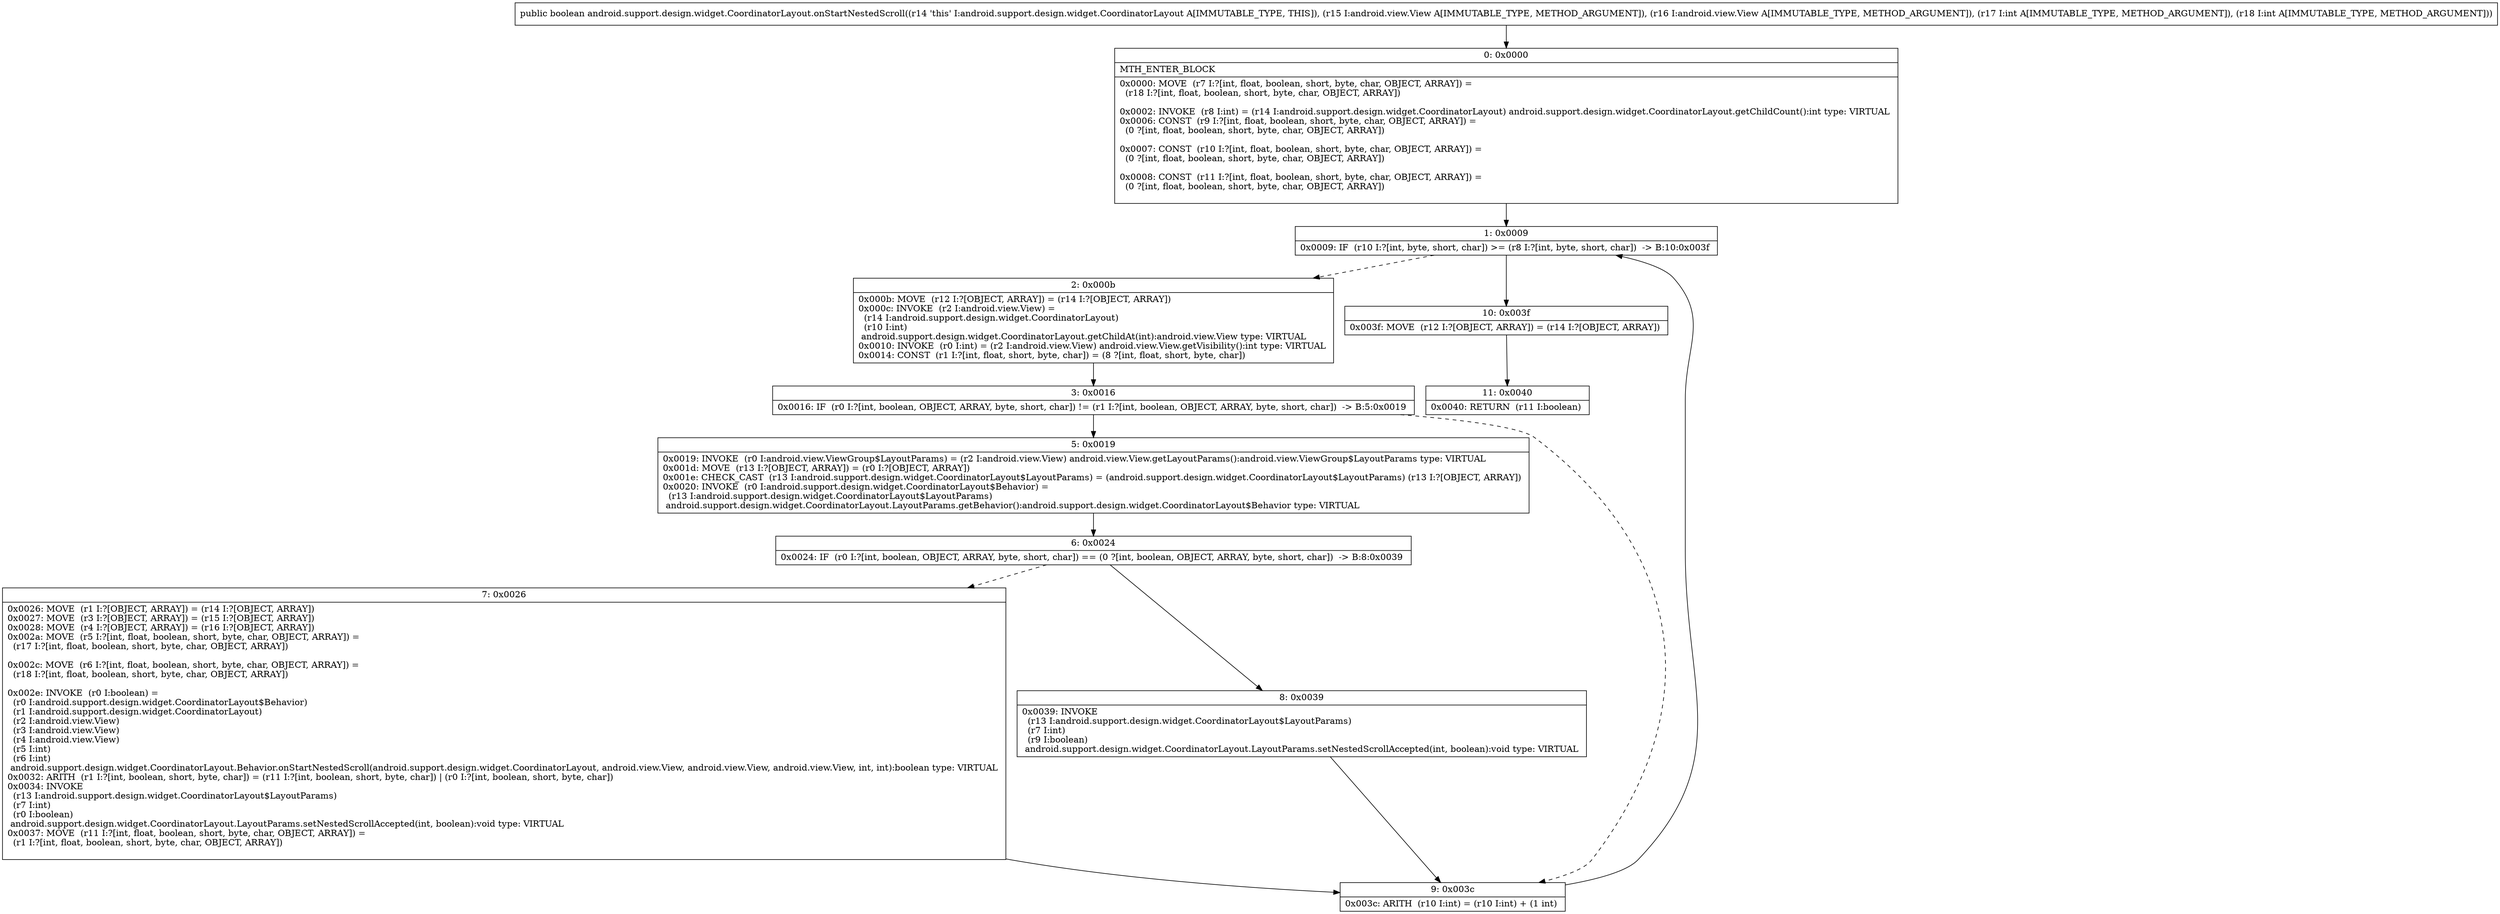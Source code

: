 digraph "CFG forandroid.support.design.widget.CoordinatorLayout.onStartNestedScroll(Landroid\/view\/View;Landroid\/view\/View;II)Z" {
Node_0 [shape=record,label="{0\:\ 0x0000|MTH_ENTER_BLOCK\l|0x0000: MOVE  (r7 I:?[int, float, boolean, short, byte, char, OBJECT, ARRAY]) = \l  (r18 I:?[int, float, boolean, short, byte, char, OBJECT, ARRAY])\l \l0x0002: INVOKE  (r8 I:int) = (r14 I:android.support.design.widget.CoordinatorLayout) android.support.design.widget.CoordinatorLayout.getChildCount():int type: VIRTUAL \l0x0006: CONST  (r9 I:?[int, float, boolean, short, byte, char, OBJECT, ARRAY]) = \l  (0 ?[int, float, boolean, short, byte, char, OBJECT, ARRAY])\l \l0x0007: CONST  (r10 I:?[int, float, boolean, short, byte, char, OBJECT, ARRAY]) = \l  (0 ?[int, float, boolean, short, byte, char, OBJECT, ARRAY])\l \l0x0008: CONST  (r11 I:?[int, float, boolean, short, byte, char, OBJECT, ARRAY]) = \l  (0 ?[int, float, boolean, short, byte, char, OBJECT, ARRAY])\l \l}"];
Node_1 [shape=record,label="{1\:\ 0x0009|0x0009: IF  (r10 I:?[int, byte, short, char]) \>= (r8 I:?[int, byte, short, char])  \-\> B:10:0x003f \l}"];
Node_2 [shape=record,label="{2\:\ 0x000b|0x000b: MOVE  (r12 I:?[OBJECT, ARRAY]) = (r14 I:?[OBJECT, ARRAY]) \l0x000c: INVOKE  (r2 I:android.view.View) = \l  (r14 I:android.support.design.widget.CoordinatorLayout)\l  (r10 I:int)\l android.support.design.widget.CoordinatorLayout.getChildAt(int):android.view.View type: VIRTUAL \l0x0010: INVOKE  (r0 I:int) = (r2 I:android.view.View) android.view.View.getVisibility():int type: VIRTUAL \l0x0014: CONST  (r1 I:?[int, float, short, byte, char]) = (8 ?[int, float, short, byte, char]) \l}"];
Node_3 [shape=record,label="{3\:\ 0x0016|0x0016: IF  (r0 I:?[int, boolean, OBJECT, ARRAY, byte, short, char]) != (r1 I:?[int, boolean, OBJECT, ARRAY, byte, short, char])  \-\> B:5:0x0019 \l}"];
Node_5 [shape=record,label="{5\:\ 0x0019|0x0019: INVOKE  (r0 I:android.view.ViewGroup$LayoutParams) = (r2 I:android.view.View) android.view.View.getLayoutParams():android.view.ViewGroup$LayoutParams type: VIRTUAL \l0x001d: MOVE  (r13 I:?[OBJECT, ARRAY]) = (r0 I:?[OBJECT, ARRAY]) \l0x001e: CHECK_CAST  (r13 I:android.support.design.widget.CoordinatorLayout$LayoutParams) = (android.support.design.widget.CoordinatorLayout$LayoutParams) (r13 I:?[OBJECT, ARRAY]) \l0x0020: INVOKE  (r0 I:android.support.design.widget.CoordinatorLayout$Behavior) = \l  (r13 I:android.support.design.widget.CoordinatorLayout$LayoutParams)\l android.support.design.widget.CoordinatorLayout.LayoutParams.getBehavior():android.support.design.widget.CoordinatorLayout$Behavior type: VIRTUAL \l}"];
Node_6 [shape=record,label="{6\:\ 0x0024|0x0024: IF  (r0 I:?[int, boolean, OBJECT, ARRAY, byte, short, char]) == (0 ?[int, boolean, OBJECT, ARRAY, byte, short, char])  \-\> B:8:0x0039 \l}"];
Node_7 [shape=record,label="{7\:\ 0x0026|0x0026: MOVE  (r1 I:?[OBJECT, ARRAY]) = (r14 I:?[OBJECT, ARRAY]) \l0x0027: MOVE  (r3 I:?[OBJECT, ARRAY]) = (r15 I:?[OBJECT, ARRAY]) \l0x0028: MOVE  (r4 I:?[OBJECT, ARRAY]) = (r16 I:?[OBJECT, ARRAY]) \l0x002a: MOVE  (r5 I:?[int, float, boolean, short, byte, char, OBJECT, ARRAY]) = \l  (r17 I:?[int, float, boolean, short, byte, char, OBJECT, ARRAY])\l \l0x002c: MOVE  (r6 I:?[int, float, boolean, short, byte, char, OBJECT, ARRAY]) = \l  (r18 I:?[int, float, boolean, short, byte, char, OBJECT, ARRAY])\l \l0x002e: INVOKE  (r0 I:boolean) = \l  (r0 I:android.support.design.widget.CoordinatorLayout$Behavior)\l  (r1 I:android.support.design.widget.CoordinatorLayout)\l  (r2 I:android.view.View)\l  (r3 I:android.view.View)\l  (r4 I:android.view.View)\l  (r5 I:int)\l  (r6 I:int)\l android.support.design.widget.CoordinatorLayout.Behavior.onStartNestedScroll(android.support.design.widget.CoordinatorLayout, android.view.View, android.view.View, android.view.View, int, int):boolean type: VIRTUAL \l0x0032: ARITH  (r1 I:?[int, boolean, short, byte, char]) = (r11 I:?[int, boolean, short, byte, char]) \| (r0 I:?[int, boolean, short, byte, char]) \l0x0034: INVOKE  \l  (r13 I:android.support.design.widget.CoordinatorLayout$LayoutParams)\l  (r7 I:int)\l  (r0 I:boolean)\l android.support.design.widget.CoordinatorLayout.LayoutParams.setNestedScrollAccepted(int, boolean):void type: VIRTUAL \l0x0037: MOVE  (r11 I:?[int, float, boolean, short, byte, char, OBJECT, ARRAY]) = \l  (r1 I:?[int, float, boolean, short, byte, char, OBJECT, ARRAY])\l \l}"];
Node_8 [shape=record,label="{8\:\ 0x0039|0x0039: INVOKE  \l  (r13 I:android.support.design.widget.CoordinatorLayout$LayoutParams)\l  (r7 I:int)\l  (r9 I:boolean)\l android.support.design.widget.CoordinatorLayout.LayoutParams.setNestedScrollAccepted(int, boolean):void type: VIRTUAL \l}"];
Node_9 [shape=record,label="{9\:\ 0x003c|0x003c: ARITH  (r10 I:int) = (r10 I:int) + (1 int) \l}"];
Node_10 [shape=record,label="{10\:\ 0x003f|0x003f: MOVE  (r12 I:?[OBJECT, ARRAY]) = (r14 I:?[OBJECT, ARRAY]) \l}"];
Node_11 [shape=record,label="{11\:\ 0x0040|0x0040: RETURN  (r11 I:boolean) \l}"];
MethodNode[shape=record,label="{public boolean android.support.design.widget.CoordinatorLayout.onStartNestedScroll((r14 'this' I:android.support.design.widget.CoordinatorLayout A[IMMUTABLE_TYPE, THIS]), (r15 I:android.view.View A[IMMUTABLE_TYPE, METHOD_ARGUMENT]), (r16 I:android.view.View A[IMMUTABLE_TYPE, METHOD_ARGUMENT]), (r17 I:int A[IMMUTABLE_TYPE, METHOD_ARGUMENT]), (r18 I:int A[IMMUTABLE_TYPE, METHOD_ARGUMENT])) }"];
MethodNode -> Node_0;
Node_0 -> Node_1;
Node_1 -> Node_2[style=dashed];
Node_1 -> Node_10;
Node_2 -> Node_3;
Node_3 -> Node_5;
Node_3 -> Node_9[style=dashed];
Node_5 -> Node_6;
Node_6 -> Node_7[style=dashed];
Node_6 -> Node_8;
Node_7 -> Node_9;
Node_8 -> Node_9;
Node_9 -> Node_1;
Node_10 -> Node_11;
}

